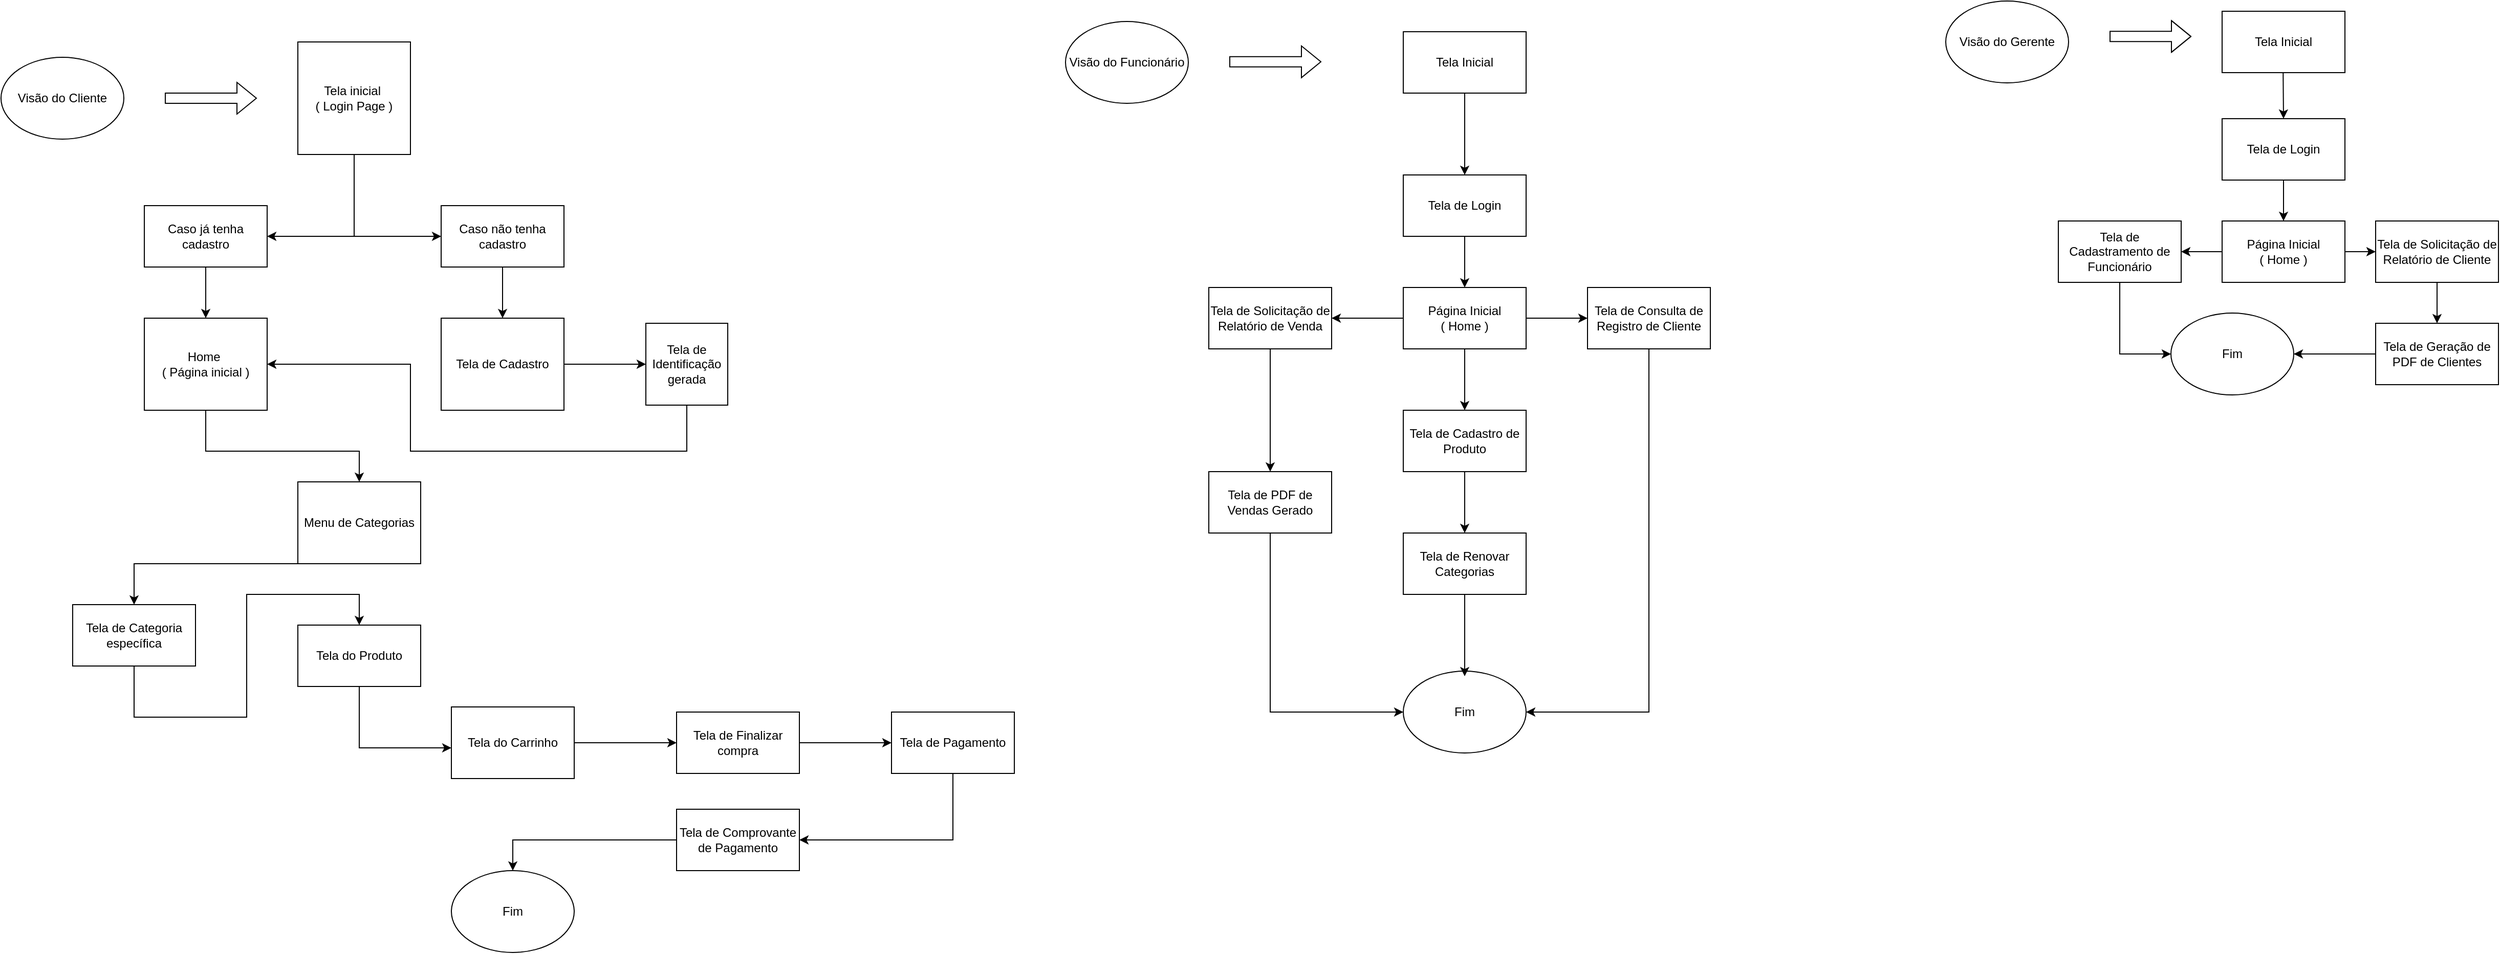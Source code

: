 <mxfile version="20.0.4" type="github"><diagram id="XDjNLmdRK4PjGFGzL1tk" name="Page-1"><mxGraphModel dx="1449" dy="945" grid="1" gridSize="10" guides="1" tooltips="1" connect="1" arrows="1" fold="1" page="1" pageScale="1" pageWidth="4681" pageHeight="3300" background="#FFFFFF" math="0" shadow="0"><root><mxCell id="0"/><mxCell id="1" parent="0"/><mxCell id="gAQu6i0MeSBGQsUcXGGL-1" value="Tela inicial&amp;nbsp;&lt;br&gt;( Login Page )" style="whiteSpace=wrap;html=1;aspect=fixed;" vertex="1" parent="1"><mxGeometry x="380" y="110" width="110" height="110" as="geometry"/></mxCell><mxCell id="gAQu6i0MeSBGQsUcXGGL-5" value="Home&amp;nbsp;&lt;br&gt;( Página inicial )" style="rounded=0;whiteSpace=wrap;html=1;" vertex="1" parent="1"><mxGeometry x="230" y="380" width="120" height="90" as="geometry"/></mxCell><mxCell id="gAQu6i0MeSBGQsUcXGGL-6" value="Caso já tenha cadastro" style="rounded=0;whiteSpace=wrap;html=1;" vertex="1" parent="1"><mxGeometry x="230" y="270" width="120" height="60" as="geometry"/></mxCell><mxCell id="gAQu6i0MeSBGQsUcXGGL-7" value="" style="endArrow=none;html=1;rounded=0;entryX=0.5;entryY=1;entryDx=0;entryDy=0;" edge="1" parent="1" target="gAQu6i0MeSBGQsUcXGGL-1"><mxGeometry width="50" height="50" relative="1" as="geometry"><mxPoint x="435" y="300" as="sourcePoint"/><mxPoint x="480" y="260" as="targetPoint"/></mxGeometry></mxCell><mxCell id="gAQu6i0MeSBGQsUcXGGL-8" value="" style="endArrow=classic;html=1;rounded=0;entryX=1;entryY=0.5;entryDx=0;entryDy=0;" edge="1" parent="1" target="gAQu6i0MeSBGQsUcXGGL-6"><mxGeometry width="50" height="50" relative="1" as="geometry"><mxPoint x="440" y="300" as="sourcePoint"/><mxPoint x="479" y="310" as="targetPoint"/></mxGeometry></mxCell><mxCell id="gAQu6i0MeSBGQsUcXGGL-9" value="" style="endArrow=classic;html=1;rounded=0;exitX=0.5;exitY=1;exitDx=0;exitDy=0;entryX=0.5;entryY=0;entryDx=0;entryDy=0;" edge="1" parent="1" source="gAQu6i0MeSBGQsUcXGGL-6" target="gAQu6i0MeSBGQsUcXGGL-5"><mxGeometry width="50" height="50" relative="1" as="geometry"><mxPoint x="430" y="410" as="sourcePoint"/><mxPoint x="480" y="360" as="targetPoint"/></mxGeometry></mxCell><mxCell id="gAQu6i0MeSBGQsUcXGGL-10" value="" style="endArrow=classic;html=1;rounded=0;" edge="1" parent="1"><mxGeometry width="50" height="50" relative="1" as="geometry"><mxPoint x="430" y="300" as="sourcePoint"/><mxPoint x="520" y="300" as="targetPoint"/></mxGeometry></mxCell><mxCell id="gAQu6i0MeSBGQsUcXGGL-12" value="Caso não tenha cadastro" style="rounded=0;whiteSpace=wrap;html=1;" vertex="1" parent="1"><mxGeometry x="520" y="270" width="120" height="60" as="geometry"/></mxCell><mxCell id="gAQu6i0MeSBGQsUcXGGL-13" value="Tela de Cadastro" style="rounded=0;whiteSpace=wrap;html=1;" vertex="1" parent="1"><mxGeometry x="520" y="380" width="120" height="90" as="geometry"/></mxCell><mxCell id="gAQu6i0MeSBGQsUcXGGL-14" value="" style="endArrow=classic;html=1;rounded=0;exitX=0.5;exitY=1;exitDx=0;exitDy=0;entryX=0.5;entryY=0;entryDx=0;entryDy=0;" edge="1" parent="1" source="gAQu6i0MeSBGQsUcXGGL-12" target="gAQu6i0MeSBGQsUcXGGL-13"><mxGeometry width="50" height="50" relative="1" as="geometry"><mxPoint x="430" y="410" as="sourcePoint"/><mxPoint x="480" y="360" as="targetPoint"/></mxGeometry></mxCell><mxCell id="gAQu6i0MeSBGQsUcXGGL-16" value="Menu de Categorias&lt;br&gt;" style="rounded=0;whiteSpace=wrap;html=1;" vertex="1" parent="1"><mxGeometry x="380" y="540" width="120" height="80" as="geometry"/></mxCell><mxCell id="gAQu6i0MeSBGQsUcXGGL-17" value="" style="endArrow=classic;html=1;rounded=0;exitX=0.5;exitY=1;exitDx=0;exitDy=0;entryX=0.5;entryY=0;entryDx=0;entryDy=0;" edge="1" parent="1" source="gAQu6i0MeSBGQsUcXGGL-5" target="gAQu6i0MeSBGQsUcXGGL-16"><mxGeometry width="50" height="50" relative="1" as="geometry"><mxPoint x="410" y="590" as="sourcePoint"/><mxPoint x="460" y="540" as="targetPoint"/><Array as="points"><mxPoint x="290" y="510"/><mxPoint x="440" y="510"/></Array></mxGeometry></mxCell><mxCell id="gAQu6i0MeSBGQsUcXGGL-18" value="" style="endArrow=classic;html=1;rounded=0;exitX=0.5;exitY=1;exitDx=0;exitDy=0;" edge="1" parent="1" source="gAQu6i0MeSBGQsUcXGGL-16"><mxGeometry width="50" height="50" relative="1" as="geometry"><mxPoint x="410" y="590" as="sourcePoint"/><mxPoint x="220" y="660" as="targetPoint"/><Array as="points"><mxPoint x="270" y="620"/><mxPoint x="220" y="620"/></Array></mxGeometry></mxCell><mxCell id="gAQu6i0MeSBGQsUcXGGL-19" value="Tela do Produto" style="rounded=0;whiteSpace=wrap;html=1;" vertex="1" parent="1"><mxGeometry x="380" y="680" width="120" height="60" as="geometry"/></mxCell><mxCell id="gAQu6i0MeSBGQsUcXGGL-20" value="" style="endArrow=classic;html=1;rounded=0;exitX=0.5;exitY=1;exitDx=0;exitDy=0;" edge="1" parent="1" source="gAQu6i0MeSBGQsUcXGGL-19"><mxGeometry width="50" height="50" relative="1" as="geometry"><mxPoint x="410" y="690" as="sourcePoint"/><mxPoint x="530" y="800" as="targetPoint"/><Array as="points"><mxPoint x="440" y="800"/></Array></mxGeometry></mxCell><mxCell id="gAQu6i0MeSBGQsUcXGGL-21" value="Tela do Carrinho" style="rounded=0;whiteSpace=wrap;html=1;" vertex="1" parent="1"><mxGeometry x="530" y="760" width="120" height="70" as="geometry"/></mxCell><mxCell id="gAQu6i0MeSBGQsUcXGGL-23" value="" style="endArrow=classic;html=1;rounded=0;exitX=1;exitY=0.5;exitDx=0;exitDy=0;" edge="1" parent="1" source="gAQu6i0MeSBGQsUcXGGL-21"><mxGeometry width="50" height="50" relative="1" as="geometry"><mxPoint x="410" y="700" as="sourcePoint"/><mxPoint x="750" y="795" as="targetPoint"/></mxGeometry></mxCell><mxCell id="gAQu6i0MeSBGQsUcXGGL-24" value="Tela de Finalizar compra" style="rounded=0;whiteSpace=wrap;html=1;" vertex="1" parent="1"><mxGeometry x="750" y="765" width="120" height="60" as="geometry"/></mxCell><mxCell id="gAQu6i0MeSBGQsUcXGGL-25" value="Tela de Pagamento&lt;br&gt;" style="rounded=0;whiteSpace=wrap;html=1;" vertex="1" parent="1"><mxGeometry x="960" y="765" width="120" height="60" as="geometry"/></mxCell><mxCell id="gAQu6i0MeSBGQsUcXGGL-26" value="" style="endArrow=classic;html=1;rounded=0;exitX=1;exitY=0.5;exitDx=0;exitDy=0;" edge="1" parent="1" source="gAQu6i0MeSBGQsUcXGGL-24"><mxGeometry width="50" height="50" relative="1" as="geometry"><mxPoint x="730" y="680" as="sourcePoint"/><mxPoint x="960" y="795" as="targetPoint"/></mxGeometry></mxCell><mxCell id="gAQu6i0MeSBGQsUcXGGL-28" value="" style="endArrow=classic;html=1;rounded=0;exitX=0.5;exitY=1;exitDx=0;exitDy=0;" edge="1" parent="1" source="gAQu6i0MeSBGQsUcXGGL-25"><mxGeometry width="50" height="50" relative="1" as="geometry"><mxPoint x="730" y="920" as="sourcePoint"/><mxPoint x="870" y="890" as="targetPoint"/><Array as="points"><mxPoint x="1020" y="890"/></Array></mxGeometry></mxCell><mxCell id="gAQu6i0MeSBGQsUcXGGL-29" value="Tela de Comprovante de Pagamento&lt;br&gt;" style="rounded=0;whiteSpace=wrap;html=1;" vertex="1" parent="1"><mxGeometry x="750" y="860" width="120" height="60" as="geometry"/></mxCell><mxCell id="gAQu6i0MeSBGQsUcXGGL-30" value="" style="endArrow=classic;html=1;rounded=0;exitX=1;exitY=0.5;exitDx=0;exitDy=0;" edge="1" parent="1" source="gAQu6i0MeSBGQsUcXGGL-13"><mxGeometry width="50" height="50" relative="1" as="geometry"><mxPoint x="340" y="430" as="sourcePoint"/><mxPoint x="720" y="425" as="targetPoint"/></mxGeometry></mxCell><mxCell id="gAQu6i0MeSBGQsUcXGGL-31" value="Tela de Categoria específica" style="rounded=0;whiteSpace=wrap;html=1;" vertex="1" parent="1"><mxGeometry x="160" y="660" width="120" height="60" as="geometry"/></mxCell><mxCell id="gAQu6i0MeSBGQsUcXGGL-32" value="" style="endArrow=classic;html=1;rounded=0;exitX=0.5;exitY=1;exitDx=0;exitDy=0;entryX=0.5;entryY=0;entryDx=0;entryDy=0;" edge="1" parent="1" source="gAQu6i0MeSBGQsUcXGGL-31" target="gAQu6i0MeSBGQsUcXGGL-19"><mxGeometry width="50" height="50" relative="1" as="geometry"><mxPoint x="340" y="780" as="sourcePoint"/><mxPoint x="360" y="710" as="targetPoint"/><Array as="points"><mxPoint x="220" y="770"/><mxPoint x="330" y="770"/><mxPoint x="330" y="710"/><mxPoint x="330" y="650"/><mxPoint x="440" y="650"/></Array></mxGeometry></mxCell><mxCell id="gAQu6i0MeSBGQsUcXGGL-33" value="Tela de Identificação gerada&lt;br&gt;" style="whiteSpace=wrap;html=1;aspect=fixed;" vertex="1" parent="1"><mxGeometry x="720" y="385" width="80" height="80" as="geometry"/></mxCell><mxCell id="gAQu6i0MeSBGQsUcXGGL-34" value="" style="endArrow=classic;html=1;rounded=0;exitX=0.5;exitY=1;exitDx=0;exitDy=0;entryX=1;entryY=0.5;entryDx=0;entryDy=0;" edge="1" parent="1" source="gAQu6i0MeSBGQsUcXGGL-33" target="gAQu6i0MeSBGQsUcXGGL-5"><mxGeometry width="50" height="50" relative="1" as="geometry"><mxPoint x="590" y="520" as="sourcePoint"/><mxPoint x="400" y="425" as="targetPoint"/><Array as="points"><mxPoint x="760" y="510"/><mxPoint x="490" y="510"/><mxPoint x="490" y="425"/></Array></mxGeometry></mxCell><mxCell id="gAQu6i0MeSBGQsUcXGGL-35" value="Visão do Cliente&lt;br&gt;" style="ellipse;whiteSpace=wrap;html=1;" vertex="1" parent="1"><mxGeometry x="90" y="125" width="120" height="80" as="geometry"/></mxCell><mxCell id="gAQu6i0MeSBGQsUcXGGL-36" value="" style="shape=flexArrow;endArrow=classic;html=1;rounded=0;" edge="1" parent="1"><mxGeometry width="50" height="50" relative="1" as="geometry"><mxPoint x="250" y="165" as="sourcePoint"/><mxPoint x="340" y="165" as="targetPoint"/></mxGeometry></mxCell><mxCell id="gAQu6i0MeSBGQsUcXGGL-38" value="Fim&lt;br&gt;" style="ellipse;whiteSpace=wrap;html=1;" vertex="1" parent="1"><mxGeometry x="530" y="920" width="120" height="80" as="geometry"/></mxCell><mxCell id="gAQu6i0MeSBGQsUcXGGL-39" value="" style="endArrow=classic;html=1;rounded=0;exitX=0;exitY=0.5;exitDx=0;exitDy=0;entryX=0.5;entryY=0;entryDx=0;entryDy=0;" edge="1" parent="1" source="gAQu6i0MeSBGQsUcXGGL-29" target="gAQu6i0MeSBGQsUcXGGL-38"><mxGeometry width="50" height="50" relative="1" as="geometry"><mxPoint x="590" y="860" as="sourcePoint"/><mxPoint x="590" y="890" as="targetPoint"/><Array as="points"><mxPoint x="590" y="890"/></Array></mxGeometry></mxCell><mxCell id="gAQu6i0MeSBGQsUcXGGL-41" value="Visão do Funcionário" style="ellipse;whiteSpace=wrap;html=1;" vertex="1" parent="1"><mxGeometry x="1130" y="90" width="120" height="80" as="geometry"/></mxCell><mxCell id="gAQu6i0MeSBGQsUcXGGL-42" value="" style="shape=flexArrow;endArrow=classic;html=1;rounded=0;" edge="1" parent="1"><mxGeometry width="50" height="50" relative="1" as="geometry"><mxPoint x="1290" y="129.41" as="sourcePoint"/><mxPoint x="1380" y="129.41" as="targetPoint"/></mxGeometry></mxCell><mxCell id="gAQu6i0MeSBGQsUcXGGL-43" value="Tela Inicial" style="rounded=0;whiteSpace=wrap;html=1;" vertex="1" parent="1"><mxGeometry x="1460" y="100" width="120" height="60" as="geometry"/></mxCell><mxCell id="gAQu6i0MeSBGQsUcXGGL-44" value="" style="endArrow=classic;html=1;rounded=0;exitX=0.5;exitY=1;exitDx=0;exitDy=0;" edge="1" parent="1" source="gAQu6i0MeSBGQsUcXGGL-43"><mxGeometry width="50" height="50" relative="1" as="geometry"><mxPoint x="1310" y="350" as="sourcePoint"/><mxPoint x="1520" y="240" as="targetPoint"/></mxGeometry></mxCell><mxCell id="gAQu6i0MeSBGQsUcXGGL-45" value="Página Inicial&lt;br&gt;( Home )" style="rounded=0;whiteSpace=wrap;html=1;" vertex="1" parent="1"><mxGeometry x="1460" y="350" width="120" height="60" as="geometry"/></mxCell><mxCell id="gAQu6i0MeSBGQsUcXGGL-46" value="Tela de Login" style="rounded=0;whiteSpace=wrap;html=1;" vertex="1" parent="1"><mxGeometry x="1460" y="240" width="120" height="60" as="geometry"/></mxCell><mxCell id="gAQu6i0MeSBGQsUcXGGL-48" value="" style="endArrow=classic;html=1;rounded=0;exitX=0.5;exitY=1;exitDx=0;exitDy=0;" edge="1" parent="1" source="gAQu6i0MeSBGQsUcXGGL-46"><mxGeometry width="50" height="50" relative="1" as="geometry"><mxPoint x="1520" y="340" as="sourcePoint"/><mxPoint x="1520" y="350" as="targetPoint"/></mxGeometry></mxCell><mxCell id="gAQu6i0MeSBGQsUcXGGL-51" value="" style="endArrow=classic;html=1;rounded=0;exitX=0.5;exitY=1;exitDx=0;exitDy=0;" edge="1" parent="1" source="gAQu6i0MeSBGQsUcXGGL-45"><mxGeometry width="50" height="50" relative="1" as="geometry"><mxPoint x="1540" y="350" as="sourcePoint"/><mxPoint x="1520" y="470" as="targetPoint"/></mxGeometry></mxCell><mxCell id="gAQu6i0MeSBGQsUcXGGL-52" value="Tela de Cadastro de Produto" style="rounded=0;whiteSpace=wrap;html=1;" vertex="1" parent="1"><mxGeometry x="1460" y="470" width="120" height="60" as="geometry"/></mxCell><mxCell id="gAQu6i0MeSBGQsUcXGGL-53" value="" style="endArrow=classic;html=1;rounded=0;exitX=0.5;exitY=1;exitDx=0;exitDy=0;" edge="1" parent="1" source="gAQu6i0MeSBGQsUcXGGL-52" target="gAQu6i0MeSBGQsUcXGGL-54"><mxGeometry width="50" height="50" relative="1" as="geometry"><mxPoint x="1540" y="460" as="sourcePoint"/><mxPoint x="1520" y="580" as="targetPoint"/><Array as="points"/></mxGeometry></mxCell><mxCell id="gAQu6i0MeSBGQsUcXGGL-54" value="Tela de Renovar Categorias" style="rounded=0;whiteSpace=wrap;html=1;" vertex="1" parent="1"><mxGeometry x="1460.0" y="590" width="120" height="60" as="geometry"/></mxCell><mxCell id="gAQu6i0MeSBGQsUcXGGL-55" value="" style="endArrow=classic;html=1;rounded=0;exitX=1;exitY=0.5;exitDx=0;exitDy=0;" edge="1" parent="1" source="gAQu6i0MeSBGQsUcXGGL-45" target="gAQu6i0MeSBGQsUcXGGL-56"><mxGeometry width="50" height="50" relative="1" as="geometry"><mxPoint x="1460" y="460" as="sourcePoint"/><mxPoint x="1650" y="380" as="targetPoint"/></mxGeometry></mxCell><mxCell id="gAQu6i0MeSBGQsUcXGGL-56" value="Tela de Consulta de Registro de Cliente" style="rounded=0;whiteSpace=wrap;html=1;" vertex="1" parent="1"><mxGeometry x="1640" y="350" width="120" height="60" as="geometry"/></mxCell><mxCell id="gAQu6i0MeSBGQsUcXGGL-57" value="" style="endArrow=classic;html=1;rounded=0;exitX=0;exitY=0.5;exitDx=0;exitDy=0;" edge="1" parent="1" source="gAQu6i0MeSBGQsUcXGGL-45"><mxGeometry width="50" height="50" relative="1" as="geometry"><mxPoint x="1460" y="460" as="sourcePoint"/><mxPoint x="1390" y="380" as="targetPoint"/></mxGeometry></mxCell><mxCell id="gAQu6i0MeSBGQsUcXGGL-61" style="edgeStyle=orthogonalEdgeStyle;rounded=0;orthogonalLoop=1;jettySize=auto;html=1;exitX=0.5;exitY=1;exitDx=0;exitDy=0;entryX=0;entryY=0.5;entryDx=0;entryDy=0;" edge="1" parent="1" source="gAQu6i0MeSBGQsUcXGGL-58" target="gAQu6i0MeSBGQsUcXGGL-58"><mxGeometry relative="1" as="geometry"><mxPoint x="1320" y="409.762" as="targetPoint"/><Array as="points"><mxPoint x="1330" y="380"/></Array></mxGeometry></mxCell><mxCell id="gAQu6i0MeSBGQsUcXGGL-58" value="Tela de Solicitação de Relatório de Venda" style="rounded=0;whiteSpace=wrap;html=1;" vertex="1" parent="1"><mxGeometry x="1270" y="350" width="120" height="60" as="geometry"/></mxCell><mxCell id="gAQu6i0MeSBGQsUcXGGL-60" value="Tela de PDF de Vendas Gerado" style="rounded=0;whiteSpace=wrap;html=1;" vertex="1" parent="1"><mxGeometry x="1270" y="530" width="120" height="60" as="geometry"/></mxCell><mxCell id="gAQu6i0MeSBGQsUcXGGL-62" value="Fim" style="ellipse;whiteSpace=wrap;html=1;" vertex="1" parent="1"><mxGeometry x="1460" y="725" width="120" height="80" as="geometry"/></mxCell><mxCell id="gAQu6i0MeSBGQsUcXGGL-65" value="" style="endArrow=classic;html=1;rounded=0;exitX=0.5;exitY=1;exitDx=0;exitDy=0;" edge="1" parent="1" source="gAQu6i0MeSBGQsUcXGGL-54"><mxGeometry width="50" height="50" relative="1" as="geometry"><mxPoint x="1460" y="530" as="sourcePoint"/><mxPoint x="1520" y="730" as="targetPoint"/></mxGeometry></mxCell><mxCell id="gAQu6i0MeSBGQsUcXGGL-67" value="" style="endArrow=classic;html=1;rounded=0;exitX=0.5;exitY=1;exitDx=0;exitDy=0;entryX=1;entryY=0.5;entryDx=0;entryDy=0;" edge="1" parent="1" source="gAQu6i0MeSBGQsUcXGGL-56" target="gAQu6i0MeSBGQsUcXGGL-62"><mxGeometry width="50" height="50" relative="1" as="geometry"><mxPoint x="1460" y="440" as="sourcePoint"/><mxPoint x="1700" y="790" as="targetPoint"/><Array as="points"><mxPoint x="1700" y="765"/></Array></mxGeometry></mxCell><mxCell id="gAQu6i0MeSBGQsUcXGGL-68" value="" style="endArrow=classic;html=1;rounded=0;exitX=0.5;exitY=1;exitDx=0;exitDy=0;entryX=0.5;entryY=0;entryDx=0;entryDy=0;" edge="1" parent="1" source="gAQu6i0MeSBGQsUcXGGL-58" target="gAQu6i0MeSBGQsUcXGGL-60"><mxGeometry width="50" height="50" relative="1" as="geometry"><mxPoint x="1420" y="490" as="sourcePoint"/><mxPoint x="1470" y="440" as="targetPoint"/></mxGeometry></mxCell><mxCell id="gAQu6i0MeSBGQsUcXGGL-69" value="" style="endArrow=classic;html=1;rounded=0;exitX=0.5;exitY=1;exitDx=0;exitDy=0;entryX=0;entryY=0.5;entryDx=0;entryDy=0;" edge="1" parent="1" source="gAQu6i0MeSBGQsUcXGGL-60" target="gAQu6i0MeSBGQsUcXGGL-62"><mxGeometry width="50" height="50" relative="1" as="geometry"><mxPoint x="1420" y="580" as="sourcePoint"/><mxPoint x="1330" y="780" as="targetPoint"/><Array as="points"><mxPoint x="1330" y="765"/></Array></mxGeometry></mxCell><mxCell id="gAQu6i0MeSBGQsUcXGGL-70" value="Visão do Gerente&lt;br&gt;" style="ellipse;whiteSpace=wrap;html=1;" vertex="1" parent="1"><mxGeometry x="1990" y="70" width="120" height="80" as="geometry"/></mxCell><mxCell id="gAQu6i0MeSBGQsUcXGGL-71" value="Tela Inicial" style="rounded=0;whiteSpace=wrap;html=1;" vertex="1" parent="1"><mxGeometry x="2260" y="80" width="120" height="60" as="geometry"/></mxCell><mxCell id="gAQu6i0MeSBGQsUcXGGL-72" value="" style="shape=flexArrow;endArrow=classic;html=1;rounded=0;" edge="1" parent="1"><mxGeometry width="50" height="50" relative="1" as="geometry"><mxPoint x="2150" y="104.63" as="sourcePoint"/><mxPoint x="2230" y="104.63" as="targetPoint"/><Array as="points"><mxPoint x="2190" y="104.63"/></Array></mxGeometry></mxCell><mxCell id="gAQu6i0MeSBGQsUcXGGL-73" value="" style="endArrow=classic;html=1;rounded=0;entryX=0.5;entryY=0;entryDx=0;entryDy=0;" edge="1" parent="1" target="gAQu6i0MeSBGQsUcXGGL-74"><mxGeometry width="50" height="50" relative="1" as="geometry"><mxPoint x="2319.63" y="140" as="sourcePoint"/><mxPoint x="2319.63" y="190" as="targetPoint"/></mxGeometry></mxCell><mxCell id="gAQu6i0MeSBGQsUcXGGL-74" value="Tela de Login" style="rounded=0;whiteSpace=wrap;html=1;" vertex="1" parent="1"><mxGeometry x="2260" y="185" width="120" height="60" as="geometry"/></mxCell><mxCell id="gAQu6i0MeSBGQsUcXGGL-76" value="" style="endArrow=classic;html=1;rounded=0;exitX=0.5;exitY=1;exitDx=0;exitDy=0;" edge="1" parent="1" source="gAQu6i0MeSBGQsUcXGGL-74"><mxGeometry width="50" height="50" relative="1" as="geometry"><mxPoint x="2220" y="295" as="sourcePoint"/><mxPoint x="2320" y="285" as="targetPoint"/></mxGeometry></mxCell><mxCell id="gAQu6i0MeSBGQsUcXGGL-77" value="Página Inicial&lt;br&gt;( Home )" style="rounded=0;whiteSpace=wrap;html=1;" vertex="1" parent="1"><mxGeometry x="2260" y="285" width="120" height="60" as="geometry"/></mxCell><mxCell id="gAQu6i0MeSBGQsUcXGGL-78" value="" style="endArrow=classic;html=1;rounded=0;exitX=0;exitY=0.5;exitDx=0;exitDy=0;" edge="1" parent="1" source="gAQu6i0MeSBGQsUcXGGL-77" target="gAQu6i0MeSBGQsUcXGGL-79"><mxGeometry width="50" height="50" relative="1" as="geometry"><mxPoint x="2220" y="285" as="sourcePoint"/><mxPoint x="2200" y="315" as="targetPoint"/></mxGeometry></mxCell><mxCell id="gAQu6i0MeSBGQsUcXGGL-79" value="Tela de Cadastramento de Funcionário&lt;br&gt;" style="rounded=0;whiteSpace=wrap;html=1;" vertex="1" parent="1"><mxGeometry x="2100" y="285" width="120" height="60" as="geometry"/></mxCell><mxCell id="gAQu6i0MeSBGQsUcXGGL-80" value="" style="endArrow=classic;html=1;rounded=0;" edge="1" parent="1" target="gAQu6i0MeSBGQsUcXGGL-81"><mxGeometry width="50" height="50" relative="1" as="geometry"><mxPoint x="2380" y="315" as="sourcePoint"/><mxPoint x="2430" y="315" as="targetPoint"/></mxGeometry></mxCell><mxCell id="gAQu6i0MeSBGQsUcXGGL-81" value="Tela de Solicitação de Relatório de Cliente" style="rounded=0;whiteSpace=wrap;html=1;" vertex="1" parent="1"><mxGeometry x="2410" y="285" width="120" height="60" as="geometry"/></mxCell><mxCell id="gAQu6i0MeSBGQsUcXGGL-82" value="" style="endArrow=classic;html=1;rounded=0;exitX=0.5;exitY=1;exitDx=0;exitDy=0;" edge="1" parent="1" source="gAQu6i0MeSBGQsUcXGGL-81" target="gAQu6i0MeSBGQsUcXGGL-83"><mxGeometry width="50" height="50" relative="1" as="geometry"><mxPoint x="2320" y="315" as="sourcePoint"/><mxPoint x="2470" y="375" as="targetPoint"/></mxGeometry></mxCell><mxCell id="gAQu6i0MeSBGQsUcXGGL-83" value="Tela de Geração de PDF de Clientes&lt;br&gt;" style="rounded=0;whiteSpace=wrap;html=1;" vertex="1" parent="1"><mxGeometry x="2410" y="385" width="120" height="60" as="geometry"/></mxCell><mxCell id="gAQu6i0MeSBGQsUcXGGL-84" value="Fim" style="ellipse;whiteSpace=wrap;html=1;" vertex="1" parent="1"><mxGeometry x="2210" y="375" width="120" height="80" as="geometry"/></mxCell><mxCell id="gAQu6i0MeSBGQsUcXGGL-85" value="" style="endArrow=classic;html=1;rounded=0;exitX=0.5;exitY=1;exitDx=0;exitDy=0;entryX=0;entryY=0.5;entryDx=0;entryDy=0;" edge="1" parent="1" source="gAQu6i0MeSBGQsUcXGGL-79" target="gAQu6i0MeSBGQsUcXGGL-84"><mxGeometry width="50" height="50" relative="1" as="geometry"><mxPoint x="2310" y="425" as="sourcePoint"/><mxPoint x="2160" y="425" as="targetPoint"/><Array as="points"><mxPoint x="2160" y="415"/></Array></mxGeometry></mxCell><mxCell id="gAQu6i0MeSBGQsUcXGGL-86" value="" style="endArrow=classic;html=1;rounded=0;exitX=0;exitY=0.5;exitDx=0;exitDy=0;entryX=1;entryY=0.5;entryDx=0;entryDy=0;" edge="1" parent="1" source="gAQu6i0MeSBGQsUcXGGL-83" target="gAQu6i0MeSBGQsUcXGGL-84"><mxGeometry width="50" height="50" relative="1" as="geometry"><mxPoint x="2310" y="425" as="sourcePoint"/><mxPoint x="2360" y="375" as="targetPoint"/></mxGeometry></mxCell></root></mxGraphModel></diagram></mxfile>